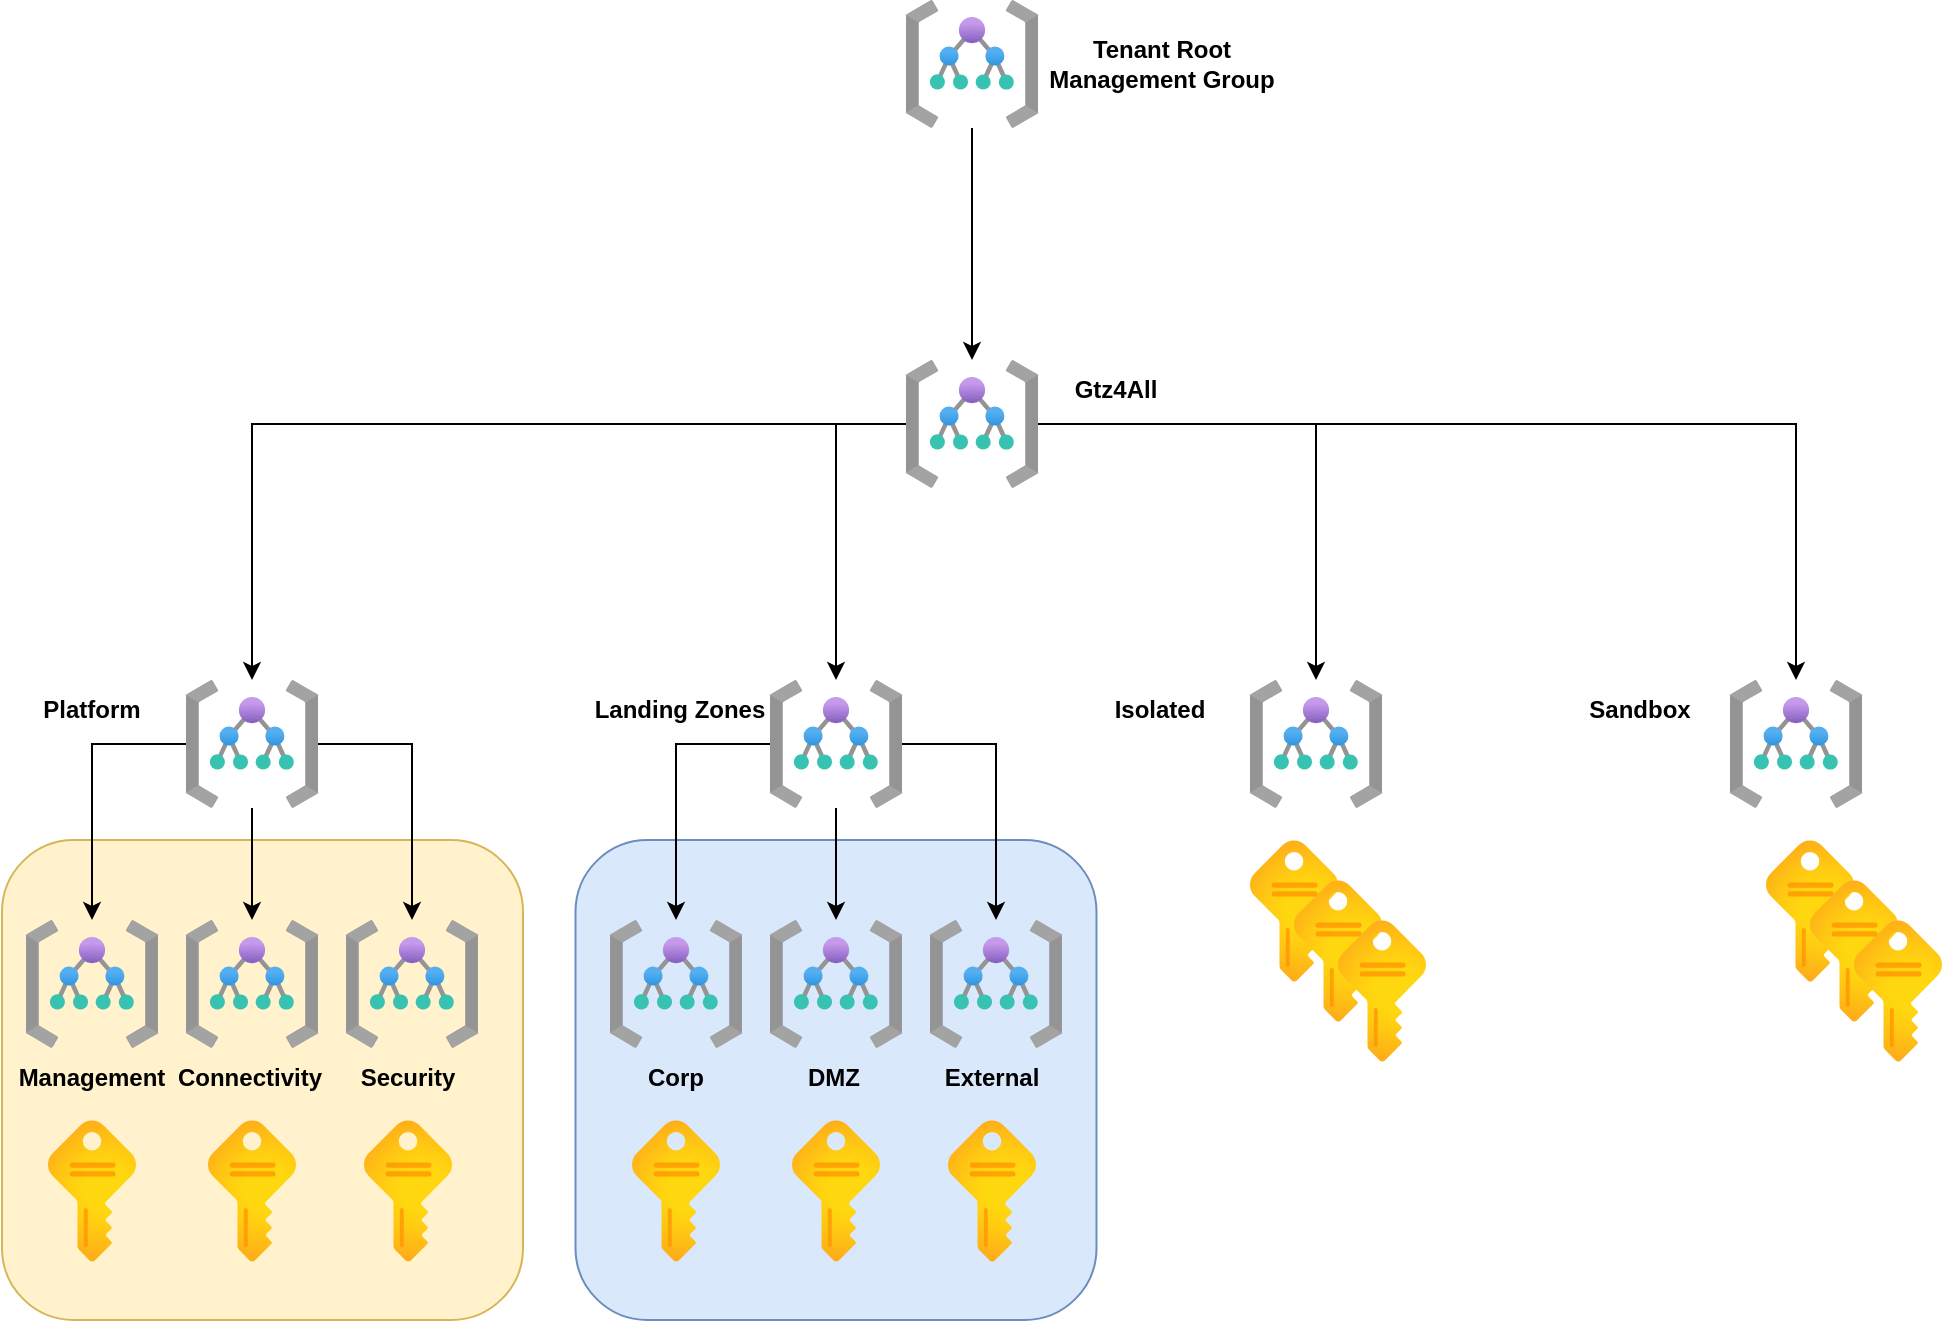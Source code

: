<mxfile version="20.4.1" type="github">
  <diagram id="FfINFIaC6GgeIE6CcGzY" name="Page-1">
    <mxGraphModel dx="981" dy="658" grid="1" gridSize="10" guides="1" tooltips="1" connect="1" arrows="1" fold="1" page="1" pageScale="1" pageWidth="3600" pageHeight="2400" math="0" shadow="0">
      <root>
        <mxCell id="0" />
        <mxCell id="1" parent="0" />
        <mxCell id="VH4T3LfD6t6ZyNMmkm9G-38" value="" style="rounded=1;whiteSpace=wrap;html=1;fillColor=#dae8fc;strokeColor=#6c8ebf;" vertex="1" parent="1">
          <mxGeometry x="404.75" y="460" width="260.5" height="240" as="geometry" />
        </mxCell>
        <mxCell id="VH4T3LfD6t6ZyNMmkm9G-31" value="" style="rounded=1;whiteSpace=wrap;html=1;fillColor=#fff2cc;strokeColor=#d6b656;" vertex="1" parent="1">
          <mxGeometry x="118" y="460" width="260.5" height="240" as="geometry" />
        </mxCell>
        <mxCell id="VH4T3LfD6t6ZyNMmkm9G-12" style="edgeStyle=orthogonalEdgeStyle;rounded=0;orthogonalLoop=1;jettySize=auto;html=1;" edge="1" parent="1" source="VH4T3LfD6t6ZyNMmkm9G-1" target="VH4T3LfD6t6ZyNMmkm9G-4">
          <mxGeometry relative="1" as="geometry" />
        </mxCell>
        <mxCell id="VH4T3LfD6t6ZyNMmkm9G-1" value="" style="aspect=fixed;html=1;points=[];align=center;image;fontSize=12;image=img/lib/azure2/general/Management_Groups.svg;" vertex="1" parent="1">
          <mxGeometry x="570" y="40" width="66" height="64" as="geometry" />
        </mxCell>
        <mxCell id="VH4T3LfD6t6ZyNMmkm9G-3" value="" style="aspect=fixed;html=1;points=[];align=center;image;fontSize=12;image=img/lib/azure2/general/Subscriptions.svg;" vertex="1" parent="1">
          <mxGeometry x="141" y="600" width="44" height="71" as="geometry" />
        </mxCell>
        <mxCell id="VH4T3LfD6t6ZyNMmkm9G-13" style="edgeStyle=orthogonalEdgeStyle;rounded=0;orthogonalLoop=1;jettySize=auto;html=1;" edge="1" parent="1" source="VH4T3LfD6t6ZyNMmkm9G-4" target="VH4T3LfD6t6ZyNMmkm9G-5">
          <mxGeometry relative="1" as="geometry" />
        </mxCell>
        <mxCell id="VH4T3LfD6t6ZyNMmkm9G-14" style="edgeStyle=orthogonalEdgeStyle;rounded=0;orthogonalLoop=1;jettySize=auto;html=1;" edge="1" parent="1" source="VH4T3LfD6t6ZyNMmkm9G-4" target="VH4T3LfD6t6ZyNMmkm9G-6">
          <mxGeometry relative="1" as="geometry" />
        </mxCell>
        <mxCell id="VH4T3LfD6t6ZyNMmkm9G-15" style="edgeStyle=orthogonalEdgeStyle;rounded=0;orthogonalLoop=1;jettySize=auto;html=1;" edge="1" parent="1" source="VH4T3LfD6t6ZyNMmkm9G-4" target="VH4T3LfD6t6ZyNMmkm9G-7">
          <mxGeometry relative="1" as="geometry" />
        </mxCell>
        <mxCell id="VH4T3LfD6t6ZyNMmkm9G-16" style="edgeStyle=orthogonalEdgeStyle;rounded=0;orthogonalLoop=1;jettySize=auto;html=1;" edge="1" parent="1" source="VH4T3LfD6t6ZyNMmkm9G-4" target="VH4T3LfD6t6ZyNMmkm9G-8">
          <mxGeometry relative="1" as="geometry" />
        </mxCell>
        <mxCell id="VH4T3LfD6t6ZyNMmkm9G-4" value="" style="aspect=fixed;html=1;points=[];align=center;image;fontSize=12;image=img/lib/azure2/general/Management_Groups.svg;" vertex="1" parent="1">
          <mxGeometry x="570" y="220" width="66" height="64" as="geometry" />
        </mxCell>
        <mxCell id="VH4T3LfD6t6ZyNMmkm9G-32" style="edgeStyle=orthogonalEdgeStyle;rounded=0;orthogonalLoop=1;jettySize=auto;html=1;" edge="1" parent="1" source="VH4T3LfD6t6ZyNMmkm9G-5" target="VH4T3LfD6t6ZyNMmkm9G-9">
          <mxGeometry relative="1" as="geometry" />
        </mxCell>
        <mxCell id="VH4T3LfD6t6ZyNMmkm9G-33" style="edgeStyle=orthogonalEdgeStyle;rounded=0;orthogonalLoop=1;jettySize=auto;html=1;" edge="1" parent="1" source="VH4T3LfD6t6ZyNMmkm9G-5" target="VH4T3LfD6t6ZyNMmkm9G-10">
          <mxGeometry relative="1" as="geometry" />
        </mxCell>
        <mxCell id="VH4T3LfD6t6ZyNMmkm9G-34" style="edgeStyle=orthogonalEdgeStyle;rounded=0;orthogonalLoop=1;jettySize=auto;html=1;" edge="1" parent="1" source="VH4T3LfD6t6ZyNMmkm9G-5" target="VH4T3LfD6t6ZyNMmkm9G-11">
          <mxGeometry relative="1" as="geometry" />
        </mxCell>
        <mxCell id="VH4T3LfD6t6ZyNMmkm9G-5" value="" style="aspect=fixed;html=1;points=[];align=center;image;fontSize=12;image=img/lib/azure2/general/Management_Groups.svg;" vertex="1" parent="1">
          <mxGeometry x="210" y="380" width="66" height="64" as="geometry" />
        </mxCell>
        <mxCell id="VH4T3LfD6t6ZyNMmkm9G-35" style="edgeStyle=orthogonalEdgeStyle;rounded=0;orthogonalLoop=1;jettySize=auto;html=1;" edge="1" parent="1" source="VH4T3LfD6t6ZyNMmkm9G-6" target="VH4T3LfD6t6ZyNMmkm9G-23">
          <mxGeometry relative="1" as="geometry" />
        </mxCell>
        <mxCell id="VH4T3LfD6t6ZyNMmkm9G-36" style="edgeStyle=orthogonalEdgeStyle;rounded=0;orthogonalLoop=1;jettySize=auto;html=1;" edge="1" parent="1" source="VH4T3LfD6t6ZyNMmkm9G-6" target="VH4T3LfD6t6ZyNMmkm9G-25">
          <mxGeometry relative="1" as="geometry" />
        </mxCell>
        <mxCell id="VH4T3LfD6t6ZyNMmkm9G-37" style="edgeStyle=orthogonalEdgeStyle;rounded=0;orthogonalLoop=1;jettySize=auto;html=1;" edge="1" parent="1" source="VH4T3LfD6t6ZyNMmkm9G-6" target="VH4T3LfD6t6ZyNMmkm9G-24">
          <mxGeometry relative="1" as="geometry" />
        </mxCell>
        <mxCell id="VH4T3LfD6t6ZyNMmkm9G-6" value="" style="aspect=fixed;html=1;points=[];align=center;image;fontSize=12;image=img/lib/azure2/general/Management_Groups.svg;" vertex="1" parent="1">
          <mxGeometry x="502" y="380" width="66" height="64" as="geometry" />
        </mxCell>
        <mxCell id="VH4T3LfD6t6ZyNMmkm9G-7" value="" style="aspect=fixed;html=1;points=[];align=center;image;fontSize=12;image=img/lib/azure2/general/Management_Groups.svg;" vertex="1" parent="1">
          <mxGeometry x="742" y="380" width="66" height="64" as="geometry" />
        </mxCell>
        <mxCell id="VH4T3LfD6t6ZyNMmkm9G-8" value="" style="aspect=fixed;html=1;points=[];align=center;image;fontSize=12;image=img/lib/azure2/general/Management_Groups.svg;" vertex="1" parent="1">
          <mxGeometry x="982" y="380" width="66" height="64" as="geometry" />
        </mxCell>
        <mxCell id="VH4T3LfD6t6ZyNMmkm9G-9" value="" style="aspect=fixed;html=1;points=[];align=center;image;fontSize=12;image=img/lib/azure2/general/Management_Groups.svg;" vertex="1" parent="1">
          <mxGeometry x="130" y="500" width="66" height="64" as="geometry" />
        </mxCell>
        <mxCell id="VH4T3LfD6t6ZyNMmkm9G-10" value="" style="aspect=fixed;html=1;points=[];align=center;image;fontSize=12;image=img/lib/azure2/general/Management_Groups.svg;" vertex="1" parent="1">
          <mxGeometry x="210" y="500" width="66" height="64" as="geometry" />
        </mxCell>
        <mxCell id="VH4T3LfD6t6ZyNMmkm9G-11" value="" style="aspect=fixed;html=1;points=[];align=center;image;fontSize=12;image=img/lib/azure2/general/Management_Groups.svg;" vertex="1" parent="1">
          <mxGeometry x="290" y="500" width="66" height="64" as="geometry" />
        </mxCell>
        <mxCell id="VH4T3LfD6t6ZyNMmkm9G-17" value="Management" style="text;html=1;strokeColor=none;fillColor=none;align=center;verticalAlign=middle;whiteSpace=wrap;rounded=0;fontStyle=1" vertex="1" parent="1">
          <mxGeometry x="118" y="564" width="90" height="30" as="geometry" />
        </mxCell>
        <mxCell id="VH4T3LfD6t6ZyNMmkm9G-18" value="Connectivity" style="text;html=1;strokeColor=none;fillColor=none;align=center;verticalAlign=middle;whiteSpace=wrap;rounded=0;fontStyle=1" vertex="1" parent="1">
          <mxGeometry x="197" y="564" width="90" height="30" as="geometry" />
        </mxCell>
        <mxCell id="VH4T3LfD6t6ZyNMmkm9G-19" value="Security" style="text;html=1;strokeColor=none;fillColor=none;align=center;verticalAlign=middle;whiteSpace=wrap;rounded=0;fontStyle=1" vertex="1" parent="1">
          <mxGeometry x="276" y="564" width="90" height="30" as="geometry" />
        </mxCell>
        <mxCell id="VH4T3LfD6t6ZyNMmkm9G-20" value="" style="aspect=fixed;html=1;points=[];align=center;image;fontSize=12;image=img/lib/azure2/general/Subscriptions.svg;" vertex="1" parent="1">
          <mxGeometry x="221" y="600" width="44" height="71" as="geometry" />
        </mxCell>
        <mxCell id="VH4T3LfD6t6ZyNMmkm9G-21" value="" style="aspect=fixed;html=1;points=[];align=center;image;fontSize=12;image=img/lib/azure2/general/Subscriptions.svg;" vertex="1" parent="1">
          <mxGeometry x="299" y="600" width="44" height="71" as="geometry" />
        </mxCell>
        <mxCell id="VH4T3LfD6t6ZyNMmkm9G-22" value="" style="aspect=fixed;html=1;points=[];align=center;image;fontSize=12;image=img/lib/azure2/general/Subscriptions.svg;" vertex="1" parent="1">
          <mxGeometry x="433" y="600" width="44" height="71" as="geometry" />
        </mxCell>
        <mxCell id="VH4T3LfD6t6ZyNMmkm9G-23" value="" style="aspect=fixed;html=1;points=[];align=center;image;fontSize=12;image=img/lib/azure2/general/Management_Groups.svg;" vertex="1" parent="1">
          <mxGeometry x="422" y="500" width="66" height="64" as="geometry" />
        </mxCell>
        <mxCell id="VH4T3LfD6t6ZyNMmkm9G-24" value="" style="aspect=fixed;html=1;points=[];align=center;image;fontSize=12;image=img/lib/azure2/general/Management_Groups.svg;" vertex="1" parent="1">
          <mxGeometry x="502" y="500" width="66" height="64" as="geometry" />
        </mxCell>
        <mxCell id="VH4T3LfD6t6ZyNMmkm9G-25" value="" style="aspect=fixed;html=1;points=[];align=center;image;fontSize=12;image=img/lib/azure2/general/Management_Groups.svg;" vertex="1" parent="1">
          <mxGeometry x="582" y="500" width="66" height="64" as="geometry" />
        </mxCell>
        <mxCell id="VH4T3LfD6t6ZyNMmkm9G-26" value="Corp" style="text;html=1;strokeColor=none;fillColor=none;align=center;verticalAlign=middle;whiteSpace=wrap;rounded=0;fontStyle=1" vertex="1" parent="1">
          <mxGeometry x="410" y="564" width="90" height="30" as="geometry" />
        </mxCell>
        <mxCell id="VH4T3LfD6t6ZyNMmkm9G-27" value="DMZ" style="text;html=1;strokeColor=none;fillColor=none;align=center;verticalAlign=middle;whiteSpace=wrap;rounded=0;fontStyle=1" vertex="1" parent="1">
          <mxGeometry x="489" y="564" width="90" height="30" as="geometry" />
        </mxCell>
        <mxCell id="VH4T3LfD6t6ZyNMmkm9G-28" value="External" style="text;html=1;strokeColor=none;fillColor=none;align=center;verticalAlign=middle;whiteSpace=wrap;rounded=0;fontStyle=1" vertex="1" parent="1">
          <mxGeometry x="568" y="564" width="90" height="30" as="geometry" />
        </mxCell>
        <mxCell id="VH4T3LfD6t6ZyNMmkm9G-29" value="" style="aspect=fixed;html=1;points=[];align=center;image;fontSize=12;image=img/lib/azure2/general/Subscriptions.svg;" vertex="1" parent="1">
          <mxGeometry x="513" y="600" width="44" height="71" as="geometry" />
        </mxCell>
        <mxCell id="VH4T3LfD6t6ZyNMmkm9G-30" value="" style="aspect=fixed;html=1;points=[];align=center;image;fontSize=12;image=img/lib/azure2/general/Subscriptions.svg;" vertex="1" parent="1">
          <mxGeometry x="591" y="600" width="44" height="71" as="geometry" />
        </mxCell>
        <mxCell id="VH4T3LfD6t6ZyNMmkm9G-39" value="" style="aspect=fixed;html=1;points=[];align=center;image;fontSize=12;image=img/lib/azure2/general/Subscriptions.svg;" vertex="1" parent="1">
          <mxGeometry x="742" y="460" width="44" height="71" as="geometry" />
        </mxCell>
        <mxCell id="VH4T3LfD6t6ZyNMmkm9G-40" value="" style="aspect=fixed;html=1;points=[];align=center;image;fontSize=12;image=img/lib/azure2/general/Subscriptions.svg;" vertex="1" parent="1">
          <mxGeometry x="764" y="480" width="44" height="71" as="geometry" />
        </mxCell>
        <mxCell id="VH4T3LfD6t6ZyNMmkm9G-41" value="" style="aspect=fixed;html=1;points=[];align=center;image;fontSize=12;image=img/lib/azure2/general/Subscriptions.svg;" vertex="1" parent="1">
          <mxGeometry x="786" y="500" width="44" height="71" as="geometry" />
        </mxCell>
        <mxCell id="VH4T3LfD6t6ZyNMmkm9G-42" value="" style="aspect=fixed;html=1;points=[];align=center;image;fontSize=12;image=img/lib/azure2/general/Subscriptions.svg;" vertex="1" parent="1">
          <mxGeometry x="1000" y="460" width="44" height="71" as="geometry" />
        </mxCell>
        <mxCell id="VH4T3LfD6t6ZyNMmkm9G-43" value="" style="aspect=fixed;html=1;points=[];align=center;image;fontSize=12;image=img/lib/azure2/general/Subscriptions.svg;" vertex="1" parent="1">
          <mxGeometry x="1022" y="480" width="44" height="71" as="geometry" />
        </mxCell>
        <mxCell id="VH4T3LfD6t6ZyNMmkm9G-44" value="" style="aspect=fixed;html=1;points=[];align=center;image;fontSize=12;image=img/lib/azure2/general/Subscriptions.svg;" vertex="1" parent="1">
          <mxGeometry x="1044" y="500" width="44" height="71" as="geometry" />
        </mxCell>
        <mxCell id="VH4T3LfD6t6ZyNMmkm9G-45" value="Platform" style="text;html=1;strokeColor=none;fillColor=none;align=center;verticalAlign=middle;whiteSpace=wrap;rounded=0;fontStyle=1" vertex="1" parent="1">
          <mxGeometry x="118" y="380" width="90" height="30" as="geometry" />
        </mxCell>
        <mxCell id="VH4T3LfD6t6ZyNMmkm9G-46" value="Landing Zones" style="text;html=1;strokeColor=none;fillColor=none;align=center;verticalAlign=middle;whiteSpace=wrap;rounded=0;fontStyle=1" vertex="1" parent="1">
          <mxGeometry x="412" y="380" width="90" height="30" as="geometry" />
        </mxCell>
        <mxCell id="VH4T3LfD6t6ZyNMmkm9G-47" value="Isolated" style="text;html=1;strokeColor=none;fillColor=none;align=center;verticalAlign=middle;whiteSpace=wrap;rounded=0;fontStyle=1" vertex="1" parent="1">
          <mxGeometry x="652" y="380" width="90" height="30" as="geometry" />
        </mxCell>
        <mxCell id="VH4T3LfD6t6ZyNMmkm9G-48" value="Sandbox" style="text;html=1;strokeColor=none;fillColor=none;align=center;verticalAlign=middle;whiteSpace=wrap;rounded=0;fontStyle=1" vertex="1" parent="1">
          <mxGeometry x="892" y="380" width="90" height="30" as="geometry" />
        </mxCell>
        <mxCell id="VH4T3LfD6t6ZyNMmkm9G-49" value="Gtz4All" style="text;html=1;strokeColor=none;fillColor=none;align=center;verticalAlign=middle;whiteSpace=wrap;rounded=0;fontStyle=1" vertex="1" parent="1">
          <mxGeometry x="630" y="220" width="90" height="30" as="geometry" />
        </mxCell>
        <mxCell id="VH4T3LfD6t6ZyNMmkm9G-50" value="Tenant Root Management Group" style="text;html=1;strokeColor=none;fillColor=none;align=center;verticalAlign=middle;whiteSpace=wrap;rounded=0;fontStyle=1" vertex="1" parent="1">
          <mxGeometry x="636" y="57" width="124" height="30" as="geometry" />
        </mxCell>
      </root>
    </mxGraphModel>
  </diagram>
</mxfile>
